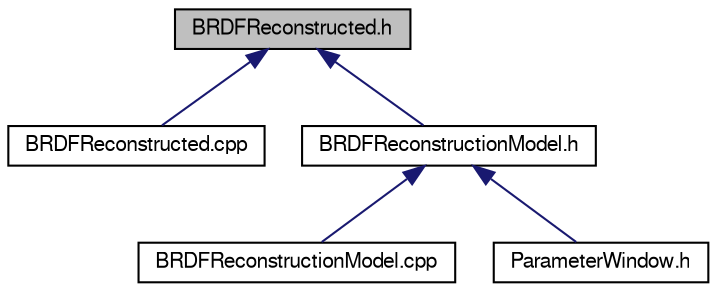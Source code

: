 digraph "BRDFReconstructed.h"
{
 // LATEX_PDF_SIZE
  edge [fontname="FreeSans",fontsize="10",labelfontname="FreeSans",labelfontsize="10"];
  node [fontname="FreeSans",fontsize="10",shape=record];
  Node2 [label="BRDFReconstructed.h",height=0.2,width=0.4,color="black", fillcolor="grey75", style="filled", fontcolor="black",tooltip=" "];
  Node2 -> Node3 [dir="back",color="midnightblue",fontsize="10",style="solid",fontname="FreeSans"];
  Node3 [label="BRDFReconstructed.cpp",height=0.2,width=0.4,color="black", fillcolor="white", style="filled",URL="$_b_r_d_f_reconstructed_8cpp.html",tooltip=" "];
  Node2 -> Node4 [dir="back",color="midnightblue",fontsize="10",style="solid",fontname="FreeSans"];
  Node4 [label="BRDFReconstructionModel.h",height=0.2,width=0.4,color="black", fillcolor="white", style="filled",URL="$_b_r_d_f_reconstruction_model_8h.html",tooltip=" "];
  Node4 -> Node5 [dir="back",color="midnightblue",fontsize="10",style="solid",fontname="FreeSans"];
  Node5 [label="BRDFReconstructionModel.cpp",height=0.2,width=0.4,color="black", fillcolor="white", style="filled",URL="$_b_r_d_f_reconstruction_model_8cpp.html",tooltip=" "];
  Node4 -> Node6 [dir="back",color="midnightblue",fontsize="10",style="solid",fontname="FreeSans"];
  Node6 [label="ParameterWindow.h",height=0.2,width=0.4,color="black", fillcolor="white", style="filled",URL="$_parameter_window_8h.html",tooltip=" "];
}
